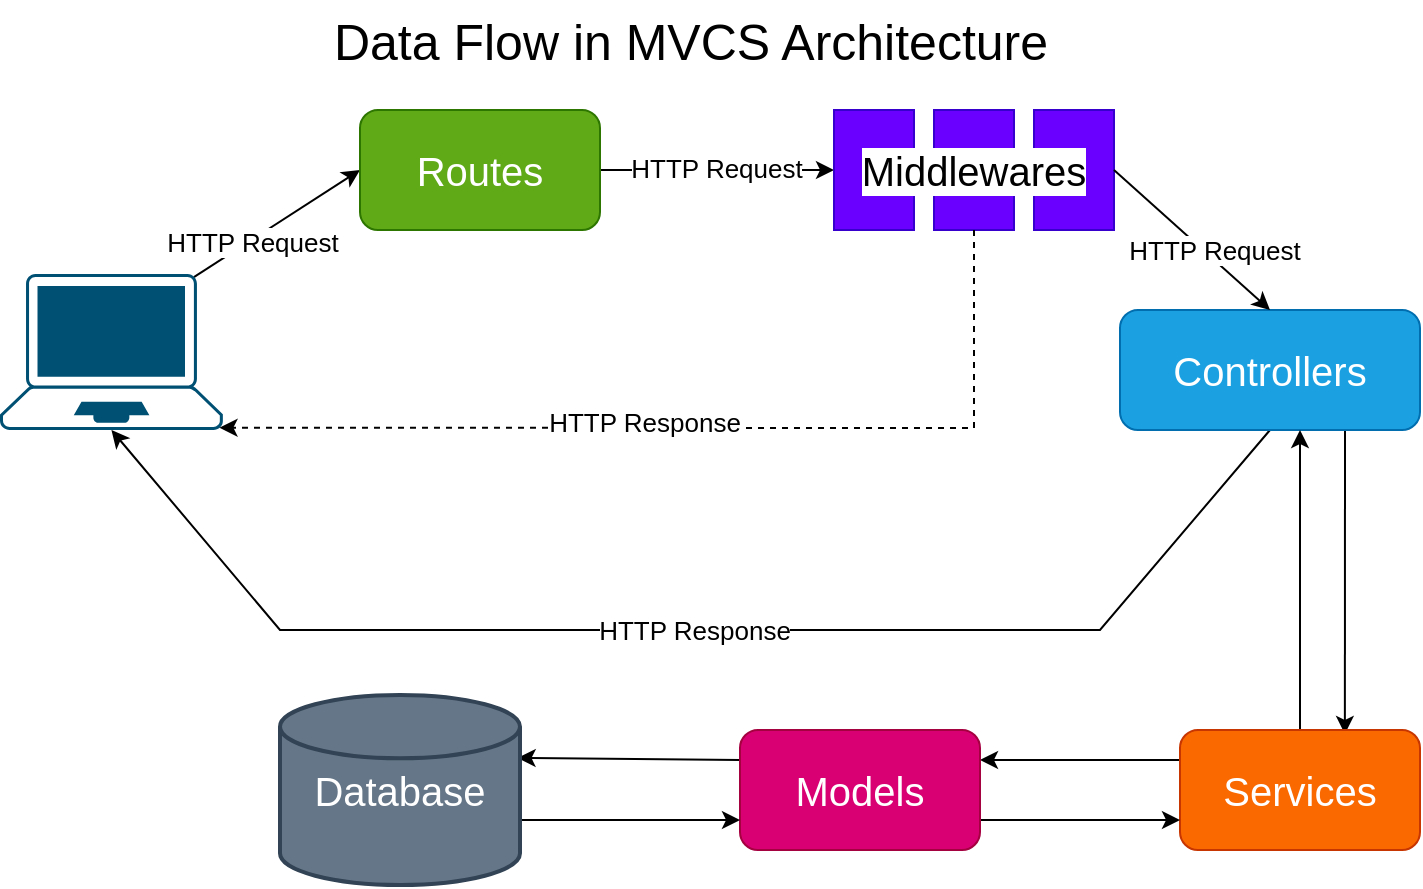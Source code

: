 <mxfile>
    <diagram id="xqTd_JWrsZJgJN6yqjrs" name="Page-1">
        <mxGraphModel dx="1031" dy="591" grid="1" gridSize="10" guides="1" tooltips="1" connect="1" arrows="1" fold="1" page="1" pageScale="1" pageWidth="850" pageHeight="1100" math="0" shadow="0">
            <root>
                <mxCell id="0"/>
                <mxCell id="1" parent="0"/>
                <mxCell id="9" style="edgeStyle=none;html=1;exitX=0.87;exitY=0.02;exitDx=0;exitDy=0;exitPerimeter=0;entryX=0;entryY=0.5;entryDx=0;entryDy=0;fontColor=#F0F0F0;" parent="1" source="2" target="3" edge="1">
                    <mxGeometry relative="1" as="geometry"/>
                </mxCell>
                <mxCell id="11" value="HTTP Request" style="edgeLabel;html=1;align=center;verticalAlign=middle;resizable=0;points=[];fontColor=#000000;fontSize=13;" parent="9" vertex="1" connectable="0">
                    <mxGeometry x="-0.318" y="-1" relative="1" as="geometry">
                        <mxPoint as="offset"/>
                    </mxGeometry>
                </mxCell>
                <mxCell id="2" value="" style="points=[[0.13,0.02,0],[0.5,0,0],[0.87,0.02,0],[0.885,0.4,0],[0.985,0.985,0],[0.5,1,0],[0.015,0.985,0],[0.115,0.4,0]];verticalLabelPosition=bottom;sketch=0;html=1;verticalAlign=top;aspect=fixed;align=center;pointerEvents=1;shape=mxgraph.cisco19.laptop;fillColor=#005073;strokeColor=none;" parent="1" vertex="1">
                    <mxGeometry x="80" y="182" width="111.43" height="78" as="geometry"/>
                </mxCell>
                <mxCell id="12" style="edgeStyle=none;html=1;exitX=1;exitY=0.5;exitDx=0;exitDy=0;entryX=0;entryY=0.5;entryDx=0;entryDy=0;entryPerimeter=0;fontColor=#F0F0F0;" parent="1" source="3" target="4" edge="1">
                    <mxGeometry relative="1" as="geometry"/>
                </mxCell>
                <mxCell id="13" value="HTTP Request" style="edgeLabel;html=1;align=center;verticalAlign=middle;resizable=0;points=[];fontColor=#000000;fontSize=13;" parent="12" vertex="1" connectable="0">
                    <mxGeometry x="-0.218" y="1" relative="1" as="geometry">
                        <mxPoint x="12" as="offset"/>
                    </mxGeometry>
                </mxCell>
                <mxCell id="3" value="Routes" style="rounded=1;whiteSpace=wrap;html=1;fillColor=#60a917;fontColor=#ffffff;strokeColor=#2D7600;fontSize=20;" parent="1" vertex="1">
                    <mxGeometry x="260" y="100" width="120" height="60" as="geometry"/>
                </mxCell>
                <mxCell id="7" value="" style="group" parent="1" vertex="1" connectable="0">
                    <mxGeometry x="497" y="100" width="140" height="60" as="geometry"/>
                </mxCell>
                <mxCell id="4" value="" style="rounded=0;whiteSpace=wrap;html=1;points=[[0,0,0,0,0],[0,0.25,0,0,0],[0,0.5,0,0,0],[0,0.75,0,0,0],[0,1,0,0,0],[0.25,0,0,0,0],[0.25,1,0,0,0],[0.5,0,0,0,0],[0.5,1,0,0,0],[0.75,0,0,0,0],[0.75,1,0,0,0],[1,0,0,0,0],[1,0.25,0,0,0],[1,0.5,0,0,0],[1,0.75,0,0,0],[1,1,0,0,0]];fillColor=#6a00ff;fontColor=#ffffff;strokeColor=#3700CC;" parent="7" vertex="1">
                    <mxGeometry width="40" height="60" as="geometry"/>
                </mxCell>
                <mxCell id="5" value="" style="rounded=0;whiteSpace=wrap;html=1;points=[[0,0,0,0,0],[0,0.25,0,0,0],[0,0.5,0,0,0],[0,0.75,0,0,0],[0,1,0,0,0],[0.25,0,0,0,0],[0.25,1,0,0,0],[0.5,0,0,0,0],[0.5,1,0,0,0],[0.75,0,0,0,0],[0.75,1,0,0,0],[1,0,0,0,0],[1,0.25,0,0,0],[1,0.5,0,0,0],[1,0.75,0,0,0],[1,1,0,0,0]];fillColor=#6a00ff;fontColor=#ffffff;strokeColor=#3700CC;" parent="7" vertex="1">
                    <mxGeometry x="50" width="40" height="60" as="geometry"/>
                </mxCell>
                <mxCell id="6" value="" style="rounded=0;whiteSpace=wrap;html=1;points=[[0,0,0,0,0],[0,0.25,0,0,0],[0,0.5,0,0,0],[0,0.75,0,0,0],[0,1,0,0,0],[0.25,0,0,0,0],[0.25,1,0,0,0],[0.5,0,0,0,0],[0.5,1,0,0,0],[0.75,0,0,0,0],[0.75,1,0,0,0],[1,0,0,0,0],[1,0.25,0,0,0],[1,0.5,0,0,0],[1,0.75,0,0,0],[1,1,0,0,0]];fillColor=#6a00ff;fontColor=#ffffff;strokeColor=#3700CC;" parent="7" vertex="1">
                    <mxGeometry x="100" width="40" height="60" as="geometry"/>
                </mxCell>
                <mxCell id="8" value="Middlewares" style="text;html=1;strokeColor=none;fillColor=none;align=center;verticalAlign=middle;whiteSpace=wrap;rounded=0;labelBackgroundColor=default;fontSize=20;" parent="7" vertex="1">
                    <mxGeometry x="40" y="15" width="60" height="30" as="geometry"/>
                </mxCell>
                <mxCell id="19" style="edgeStyle=none;rounded=0;html=1;exitX=0.5;exitY=1;exitDx=0;exitDy=0;entryX=0.5;entryY=1;entryDx=0;entryDy=0;entryPerimeter=0;fontColor=#F0F0F0;" parent="1" source="14" target="2" edge="1">
                    <mxGeometry relative="1" as="geometry">
                        <Array as="points">
                            <mxPoint x="630" y="360"/>
                            <mxPoint x="220" y="360"/>
                        </Array>
                    </mxGeometry>
                </mxCell>
                <mxCell id="21" value="HTTP Response" style="edgeLabel;html=1;align=center;verticalAlign=middle;resizable=0;points=[];fontColor=#000000;fontSize=13;" parent="19" vertex="1" connectable="0">
                    <mxGeometry x="-0.11" y="-2" relative="1" as="geometry">
                        <mxPoint x="-35" y="2" as="offset"/>
                    </mxGeometry>
                </mxCell>
                <mxCell id="43" style="edgeStyle=none;rounded=0;html=1;exitX=0.75;exitY=1;exitDx=0;exitDy=0;entryX=0.687;entryY=0.033;entryDx=0;entryDy=0;entryPerimeter=0;fontColor=#F0F0F0;" parent="1" source="14" target="24" edge="1">
                    <mxGeometry relative="1" as="geometry"/>
                </mxCell>
                <mxCell id="14" value="Controllers" style="rounded=1;whiteSpace=wrap;html=1;labelBackgroundColor=none;fontColor=#ffffff;fillColor=#1ba1e2;strokeColor=#006EAF;fontSize=20;" parent="1" vertex="1">
                    <mxGeometry x="640" y="200" width="150" height="60" as="geometry"/>
                </mxCell>
                <mxCell id="15" style="edgeStyle=none;html=1;exitX=1;exitY=0.5;exitDx=0;exitDy=0;exitPerimeter=0;entryX=0.5;entryY=0;entryDx=0;entryDy=0;fontColor=#F0F0F0;" parent="1" source="6" target="14" edge="1">
                    <mxGeometry relative="1" as="geometry">
                        <Array as="points"/>
                    </mxGeometry>
                </mxCell>
                <mxCell id="16" value="&lt;font color=&quot;#000000&quot;&gt;HTTP Request&lt;/font&gt;" style="edgeLabel;html=1;align=center;verticalAlign=middle;resizable=0;points=[];fontColor=#F0F0F0;fontSize=13;" parent="15" vertex="1" connectable="0">
                    <mxGeometry x="-0.262" y="4" relative="1" as="geometry">
                        <mxPoint x="18" y="17" as="offset"/>
                    </mxGeometry>
                </mxCell>
                <mxCell id="17" style="edgeStyle=none;html=1;exitX=0.5;exitY=1;exitDx=0;exitDy=0;exitPerimeter=0;entryX=0.985;entryY=0.985;entryDx=0;entryDy=0;entryPerimeter=0;fontColor=#F0F0F0;dashed=1;rounded=0;" parent="1" source="5" target="2" edge="1">
                    <mxGeometry relative="1" as="geometry">
                        <Array as="points">
                            <mxPoint x="567" y="259"/>
                        </Array>
                    </mxGeometry>
                </mxCell>
                <mxCell id="18" value="HTTP Response" style="edgeLabel;html=1;align=center;verticalAlign=middle;resizable=0;points=[];fontColor=#000000;fontSize=13;" parent="17" vertex="1" connectable="0">
                    <mxGeometry x="0.108" y="-3" relative="1" as="geometry">
                        <mxPoint as="offset"/>
                    </mxGeometry>
                </mxCell>
                <mxCell id="28" style="edgeStyle=none;rounded=0;html=1;exitX=0.5;exitY=0;exitDx=0;exitDy=0;fontColor=#F0F0F0;" parent="1" source="24" edge="1">
                    <mxGeometry relative="1" as="geometry">
                        <mxPoint x="730" y="260" as="targetPoint"/>
                    </mxGeometry>
                </mxCell>
                <mxCell id="30" style="edgeStyle=none;rounded=0;html=1;exitX=0;exitY=0.25;exitDx=0;exitDy=0;entryX=1;entryY=0.25;entryDx=0;entryDy=0;fontColor=#F0F0F0;" parent="1" source="24" target="26" edge="1">
                    <mxGeometry relative="1" as="geometry"/>
                </mxCell>
                <mxCell id="24" value="Services" style="rounded=1;whiteSpace=wrap;html=1;labelBackgroundColor=none;fontColor=#FFFFFF;fontSize=20;fillColor=#fa6800;strokeColor=#C73500;" parent="1" vertex="1">
                    <mxGeometry x="670" y="410" width="120" height="60" as="geometry"/>
                </mxCell>
                <mxCell id="31" style="edgeStyle=none;rounded=0;html=1;exitX=1;exitY=0.75;exitDx=0;exitDy=0;entryX=0;entryY=0.75;entryDx=0;entryDy=0;fontColor=#F0F0F0;" parent="1" source="26" target="24" edge="1">
                    <mxGeometry relative="1" as="geometry"/>
                </mxCell>
                <mxCell id="40" style="edgeStyle=none;rounded=0;html=1;exitX=0;exitY=0.25;exitDx=0;exitDy=0;fontColor=#F0F0F0;entryX=0.99;entryY=0.331;entryDx=0;entryDy=0;entryPerimeter=0;" parent="1" source="26" target="35" edge="1">
                    <mxGeometry relative="1" as="geometry">
                        <mxPoint x="340" y="430" as="targetPoint"/>
                    </mxGeometry>
                </mxCell>
                <mxCell id="26" value="&lt;font style=&quot;&quot;&gt;Models&lt;/font&gt;" style="rounded=1;whiteSpace=wrap;html=1;labelBackgroundColor=none;fontColor=#ffffff;fontSize=20;fillColor=#d80073;strokeColor=#A50040;" parent="1" vertex="1">
                    <mxGeometry x="450" y="410" width="120" height="60" as="geometry"/>
                </mxCell>
                <mxCell id="39" style="edgeStyle=none;rounded=0;html=1;entryX=0;entryY=0.75;entryDx=0;entryDy=0;fontColor=#F0F0F0;" parent="1" target="26" edge="1">
                    <mxGeometry relative="1" as="geometry">
                        <mxPoint x="340" y="455" as="sourcePoint"/>
                    </mxGeometry>
                </mxCell>
                <mxCell id="35" value="&lt;font&gt;Database&lt;/font&gt;" style="strokeWidth=2;html=1;shape=mxgraph.flowchart.database;whiteSpace=wrap;labelBackgroundColor=none;fontColor=#FFFFFF;fontSize=20;fillColor=#647687;strokeColor=#314354;" parent="1" vertex="1">
                    <mxGeometry x="220" y="392.5" width="120" height="95" as="geometry"/>
                </mxCell>
                <mxCell id="44" value="Data Flow in MVCS Architecture" style="text;html=1;align=center;verticalAlign=middle;resizable=0;points=[];autosize=1;strokeColor=none;fillColor=none;fontColor=default;fontSize=25;" parent="1" vertex="1">
                    <mxGeometry x="235" y="45" width="380" height="40" as="geometry"/>
                </mxCell>
            </root>
        </mxGraphModel>
    </diagram>
</mxfile>